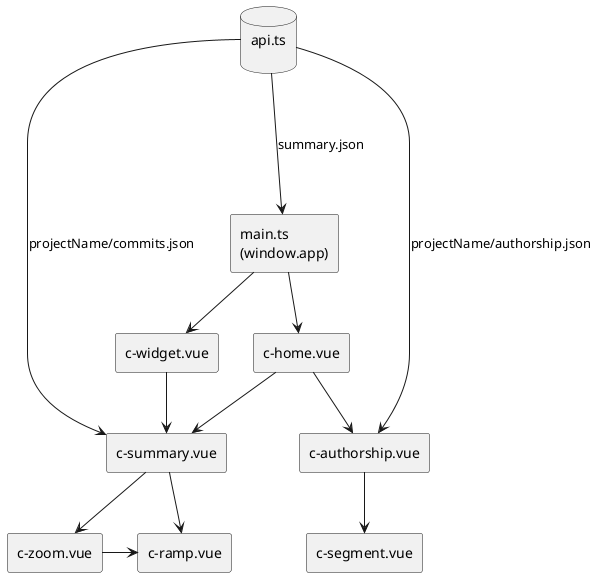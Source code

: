 @startuml
hide footbox
skinparam monochrome true
skinparam Shadowing false

rectangle "main.ts\n(window.app)" as main
rectangle "c-zoom.vue" as c_zoom
rectangle "c-ramp.vue" as c_ramp
rectangle "c-summary.vue" as c_summary
rectangle "c-authorship.vue" as c_authorship
rectangle "c-segment.vue" as c_segment
rectangle "c-home.vue" as c_home
rectangle "c-widget.vue" as c_widget
database "api.ts\n" as api

main -down-> c_home
main -down-> c_widget
c_home -down-> c_summary
c_widget -down-> c_summary
c_summary -down-> c_zoom
c_summary -> c_ramp
c_zoom -> c_ramp

c_home -down-> c_authorship
c_authorship -down-> c_segment

api -down--> main : summary.json
api -down-> c_summary : projectName/commits.json
api -down-> c_authorship : projectName/authorship.json
@enduml
